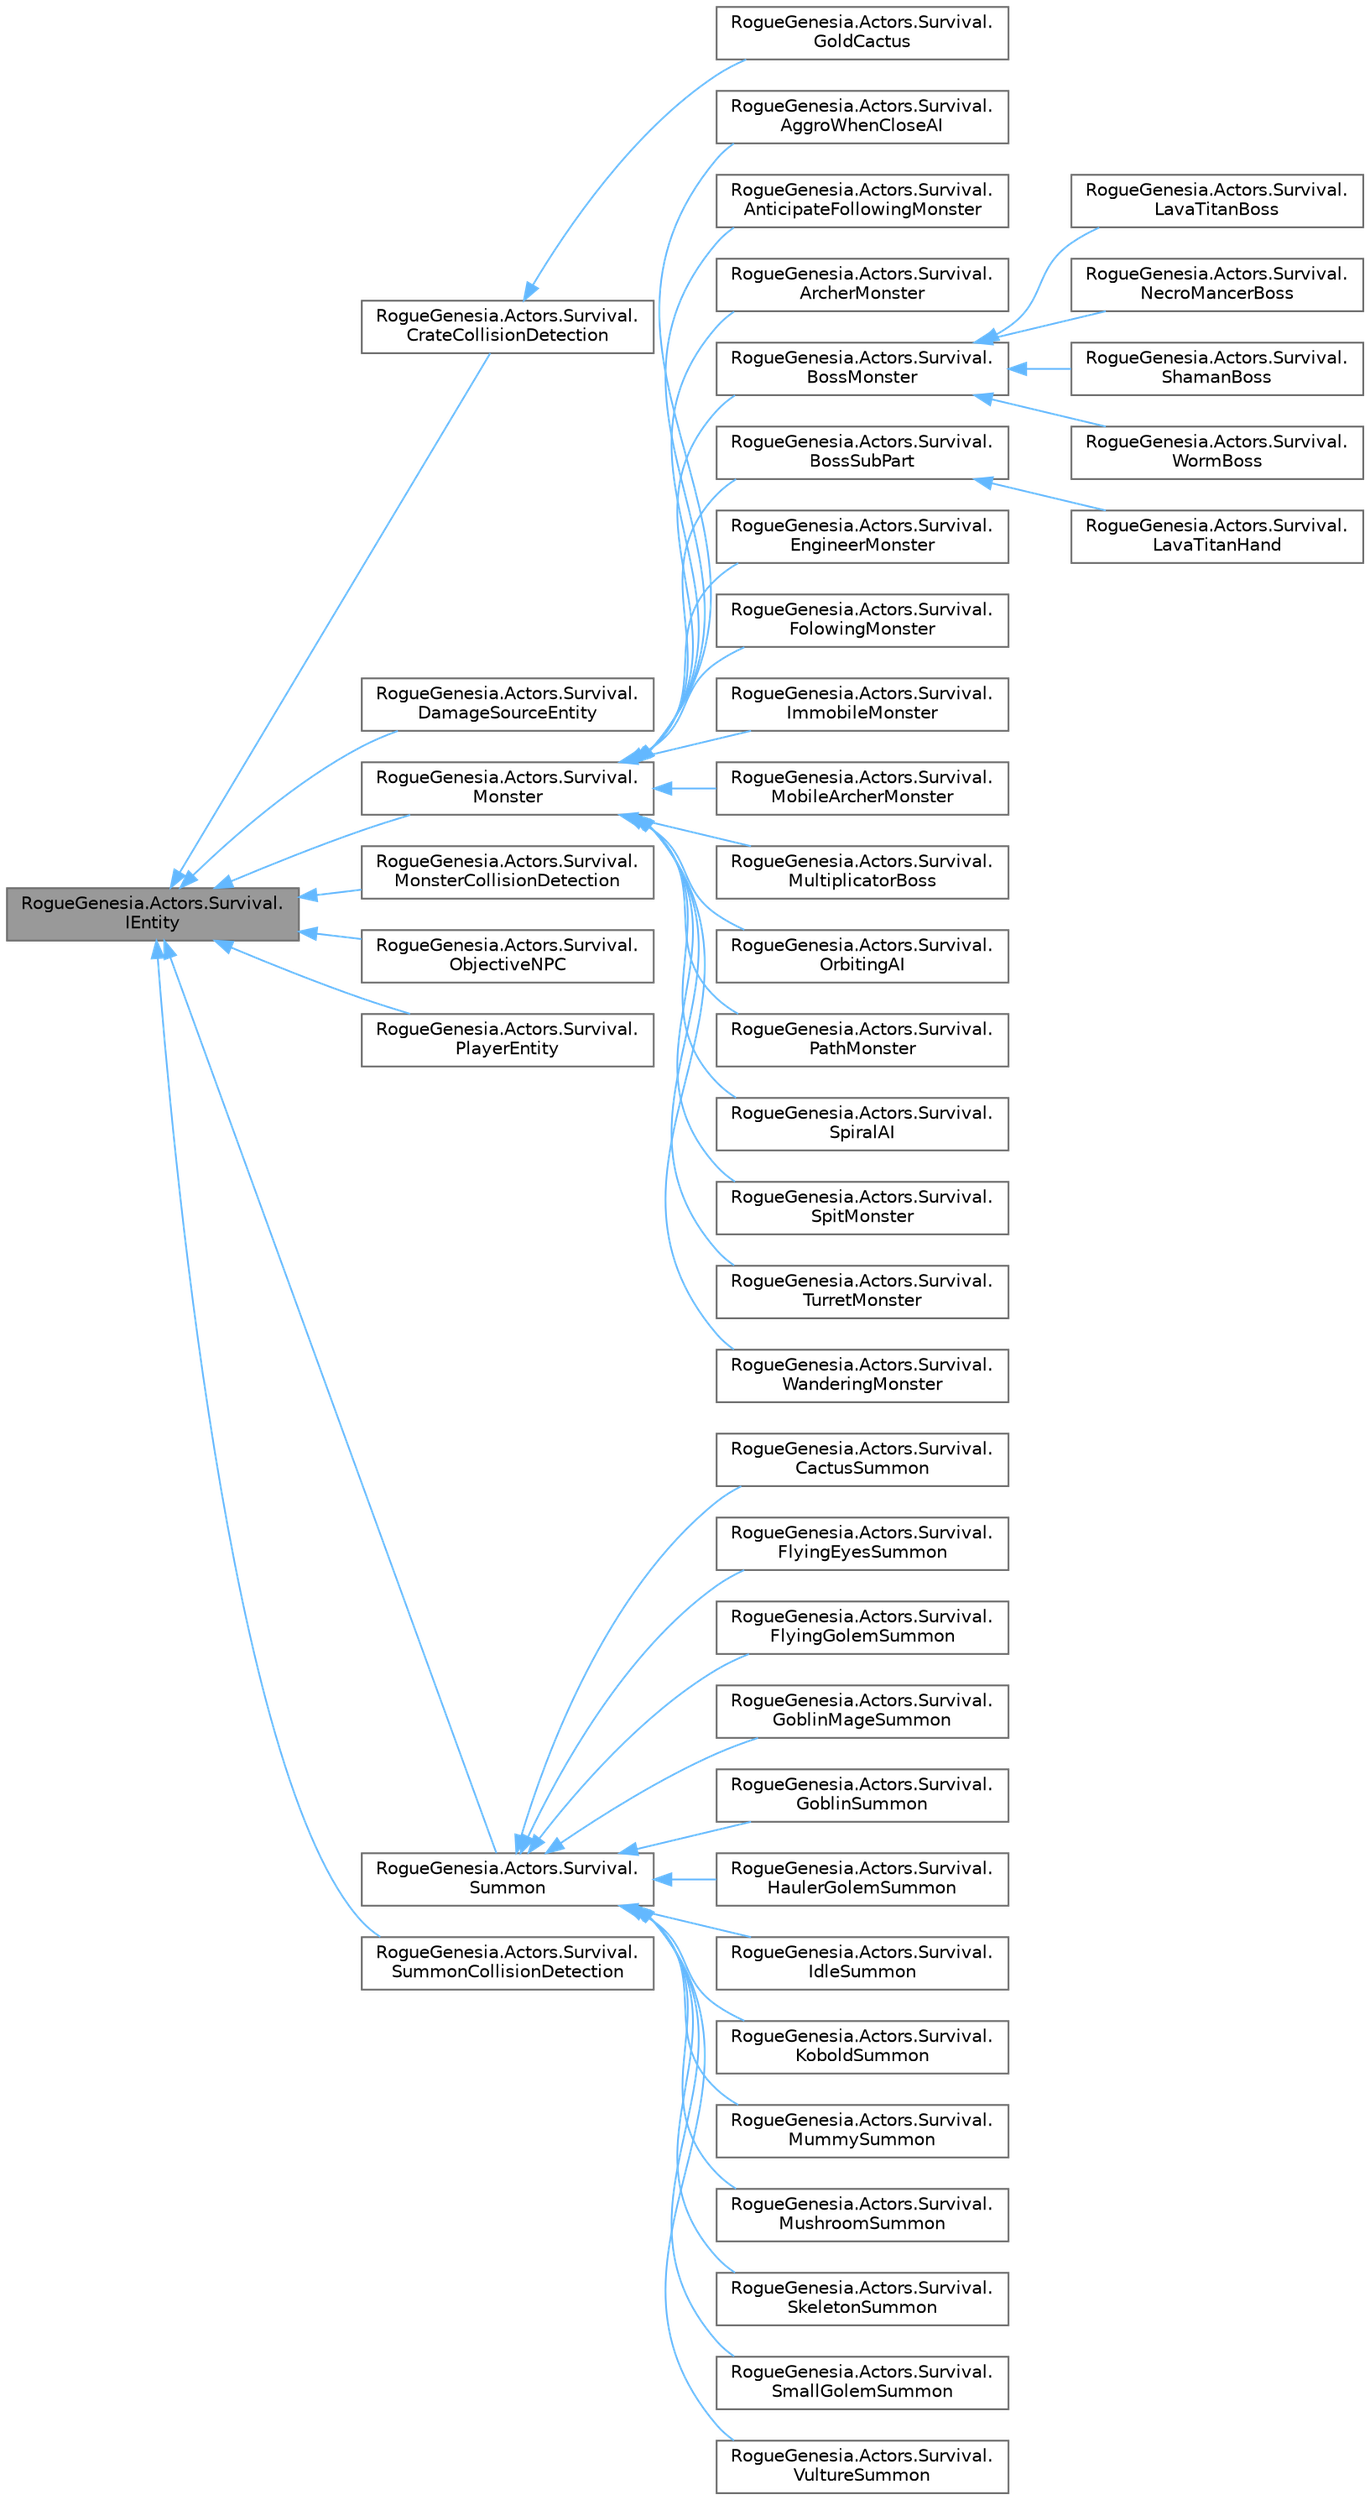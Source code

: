 digraph "RogueGenesia.Actors.Survival.IEntity"
{
 // LATEX_PDF_SIZE
  bgcolor="transparent";
  edge [fontname=Helvetica,fontsize=10,labelfontname=Helvetica,labelfontsize=10];
  node [fontname=Helvetica,fontsize=10,shape=box,height=0.2,width=0.4];
  rankdir="LR";
  Node1 [label="RogueGenesia.Actors.Survival.\lIEntity",height=0.2,width=0.4,color="gray40", fillcolor="grey60", style="filled", fontcolor="black",tooltip=" "];
  Node1 -> Node2 [dir="back",color="steelblue1",style="solid"];
  Node2 [label="RogueGenesia.Actors.Survival.\lCrateCollisionDetection",height=0.2,width=0.4,color="gray40", fillcolor="white", style="filled",URL="$class_rogue_genesia_1_1_actors_1_1_survival_1_1_crate_collision_detection.html",tooltip=" "];
  Node2 -> Node3 [dir="back",color="steelblue1",style="solid"];
  Node3 [label="RogueGenesia.Actors.Survival.\lGoldCactus",height=0.2,width=0.4,color="gray40", fillcolor="white", style="filled",URL="$class_rogue_genesia_1_1_actors_1_1_survival_1_1_gold_cactus.html",tooltip=" "];
  Node1 -> Node4 [dir="back",color="steelblue1",style="solid"];
  Node4 [label="RogueGenesia.Actors.Survival.\lDamageSourceEntity",height=0.2,width=0.4,color="gray40", fillcolor="white", style="filled",URL="$class_rogue_genesia_1_1_actors_1_1_survival_1_1_damage_source_entity.html",tooltip=" "];
  Node1 -> Node5 [dir="back",color="steelblue1",style="solid"];
  Node5 [label="RogueGenesia.Actors.Survival.\lMonster",height=0.2,width=0.4,color="gray40", fillcolor="white", style="filled",URL="$class_rogue_genesia_1_1_actors_1_1_survival_1_1_monster.html",tooltip=" "];
  Node5 -> Node6 [dir="back",color="steelblue1",style="solid"];
  Node6 [label="RogueGenesia.Actors.Survival.\lAggroWhenCloseAI",height=0.2,width=0.4,color="gray40", fillcolor="white", style="filled",URL="$class_rogue_genesia_1_1_actors_1_1_survival_1_1_aggro_when_close_a_i.html",tooltip=" "];
  Node5 -> Node7 [dir="back",color="steelblue1",style="solid"];
  Node7 [label="RogueGenesia.Actors.Survival.\lAnticipateFollowingMonster",height=0.2,width=0.4,color="gray40", fillcolor="white", style="filled",URL="$class_rogue_genesia_1_1_actors_1_1_survival_1_1_anticipate_following_monster.html",tooltip=" "];
  Node5 -> Node8 [dir="back",color="steelblue1",style="solid"];
  Node8 [label="RogueGenesia.Actors.Survival.\lArcherMonster",height=0.2,width=0.4,color="gray40", fillcolor="white", style="filled",URL="$class_rogue_genesia_1_1_actors_1_1_survival_1_1_archer_monster.html",tooltip=" "];
  Node5 -> Node9 [dir="back",color="steelblue1",style="solid"];
  Node9 [label="RogueGenesia.Actors.Survival.\lBossMonster",height=0.2,width=0.4,color="gray40", fillcolor="white", style="filled",URL="$class_rogue_genesia_1_1_actors_1_1_survival_1_1_boss_monster.html",tooltip=" "];
  Node9 -> Node10 [dir="back",color="steelblue1",style="solid"];
  Node10 [label="RogueGenesia.Actors.Survival.\lLavaTitanBoss",height=0.2,width=0.4,color="gray40", fillcolor="white", style="filled",URL="$class_rogue_genesia_1_1_actors_1_1_survival_1_1_lava_titan_boss.html",tooltip=" "];
  Node9 -> Node11 [dir="back",color="steelblue1",style="solid"];
  Node11 [label="RogueGenesia.Actors.Survival.\lNecroMancerBoss",height=0.2,width=0.4,color="gray40", fillcolor="white", style="filled",URL="$class_rogue_genesia_1_1_actors_1_1_survival_1_1_necro_mancer_boss.html",tooltip=" "];
  Node9 -> Node12 [dir="back",color="steelblue1",style="solid"];
  Node12 [label="RogueGenesia.Actors.Survival.\lShamanBoss",height=0.2,width=0.4,color="gray40", fillcolor="white", style="filled",URL="$class_rogue_genesia_1_1_actors_1_1_survival_1_1_shaman_boss.html",tooltip=" "];
  Node9 -> Node13 [dir="back",color="steelblue1",style="solid"];
  Node13 [label="RogueGenesia.Actors.Survival.\lWormBoss",height=0.2,width=0.4,color="gray40", fillcolor="white", style="filled",URL="$class_rogue_genesia_1_1_actors_1_1_survival_1_1_worm_boss.html",tooltip=" "];
  Node5 -> Node14 [dir="back",color="steelblue1",style="solid"];
  Node14 [label="RogueGenesia.Actors.Survival.\lBossSubPart",height=0.2,width=0.4,color="gray40", fillcolor="white", style="filled",URL="$class_rogue_genesia_1_1_actors_1_1_survival_1_1_boss_sub_part.html",tooltip=" "];
  Node14 -> Node15 [dir="back",color="steelblue1",style="solid"];
  Node15 [label="RogueGenesia.Actors.Survival.\lLavaTitanHand",height=0.2,width=0.4,color="gray40", fillcolor="white", style="filled",URL="$class_rogue_genesia_1_1_actors_1_1_survival_1_1_lava_titan_hand.html",tooltip=" "];
  Node5 -> Node16 [dir="back",color="steelblue1",style="solid"];
  Node16 [label="RogueGenesia.Actors.Survival.\lEngineerMonster",height=0.2,width=0.4,color="gray40", fillcolor="white", style="filled",URL="$class_rogue_genesia_1_1_actors_1_1_survival_1_1_engineer_monster.html",tooltip=" "];
  Node5 -> Node17 [dir="back",color="steelblue1",style="solid"];
  Node17 [label="RogueGenesia.Actors.Survival.\lFolowingMonster",height=0.2,width=0.4,color="gray40", fillcolor="white", style="filled",URL="$class_rogue_genesia_1_1_actors_1_1_survival_1_1_folowing_monster.html",tooltip=" "];
  Node5 -> Node18 [dir="back",color="steelblue1",style="solid"];
  Node18 [label="RogueGenesia.Actors.Survival.\lImmobileMonster",height=0.2,width=0.4,color="gray40", fillcolor="white", style="filled",URL="$class_rogue_genesia_1_1_actors_1_1_survival_1_1_immobile_monster.html",tooltip=" "];
  Node5 -> Node19 [dir="back",color="steelblue1",style="solid"];
  Node19 [label="RogueGenesia.Actors.Survival.\lMobileArcherMonster",height=0.2,width=0.4,color="gray40", fillcolor="white", style="filled",URL="$class_rogue_genesia_1_1_actors_1_1_survival_1_1_mobile_archer_monster.html",tooltip=" "];
  Node5 -> Node20 [dir="back",color="steelblue1",style="solid"];
  Node20 [label="RogueGenesia.Actors.Survival.\lMultiplicatorBoss",height=0.2,width=0.4,color="gray40", fillcolor="white", style="filled",URL="$class_rogue_genesia_1_1_actors_1_1_survival_1_1_multiplicator_boss.html",tooltip=" "];
  Node5 -> Node21 [dir="back",color="steelblue1",style="solid"];
  Node21 [label="RogueGenesia.Actors.Survival.\lOrbitingAI",height=0.2,width=0.4,color="gray40", fillcolor="white", style="filled",URL="$class_rogue_genesia_1_1_actors_1_1_survival_1_1_orbiting_a_i.html",tooltip=" "];
  Node5 -> Node22 [dir="back",color="steelblue1",style="solid"];
  Node22 [label="RogueGenesia.Actors.Survival.\lPathMonster",height=0.2,width=0.4,color="gray40", fillcolor="white", style="filled",URL="$class_rogue_genesia_1_1_actors_1_1_survival_1_1_path_monster.html",tooltip=" "];
  Node5 -> Node23 [dir="back",color="steelblue1",style="solid"];
  Node23 [label="RogueGenesia.Actors.Survival.\lSpiralAI",height=0.2,width=0.4,color="gray40", fillcolor="white", style="filled",URL="$class_rogue_genesia_1_1_actors_1_1_survival_1_1_spiral_a_i.html",tooltip=" "];
  Node5 -> Node24 [dir="back",color="steelblue1",style="solid"];
  Node24 [label="RogueGenesia.Actors.Survival.\lSpitMonster",height=0.2,width=0.4,color="gray40", fillcolor="white", style="filled",URL="$class_rogue_genesia_1_1_actors_1_1_survival_1_1_spit_monster.html",tooltip=" "];
  Node5 -> Node25 [dir="back",color="steelblue1",style="solid"];
  Node25 [label="RogueGenesia.Actors.Survival.\lTurretMonster",height=0.2,width=0.4,color="gray40", fillcolor="white", style="filled",URL="$class_rogue_genesia_1_1_actors_1_1_survival_1_1_turret_monster.html",tooltip=" "];
  Node5 -> Node26 [dir="back",color="steelblue1",style="solid"];
  Node26 [label="RogueGenesia.Actors.Survival.\lWanderingMonster",height=0.2,width=0.4,color="gray40", fillcolor="white", style="filled",URL="$class_rogue_genesia_1_1_actors_1_1_survival_1_1_wandering_monster.html",tooltip=" "];
  Node1 -> Node27 [dir="back",color="steelblue1",style="solid"];
  Node27 [label="RogueGenesia.Actors.Survival.\lMonsterCollisionDetection",height=0.2,width=0.4,color="gray40", fillcolor="white", style="filled",URL="$class_rogue_genesia_1_1_actors_1_1_survival_1_1_monster_collision_detection.html",tooltip=" "];
  Node1 -> Node28 [dir="back",color="steelblue1",style="solid"];
  Node28 [label="RogueGenesia.Actors.Survival.\lObjectiveNPC",height=0.2,width=0.4,color="gray40", fillcolor="white", style="filled",URL="$class_rogue_genesia_1_1_actors_1_1_survival_1_1_objective_n_p_c.html",tooltip=" "];
  Node1 -> Node29 [dir="back",color="steelblue1",style="solid"];
  Node29 [label="RogueGenesia.Actors.Survival.\lPlayerEntity",height=0.2,width=0.4,color="gray40", fillcolor="white", style="filled",URL="$class_rogue_genesia_1_1_actors_1_1_survival_1_1_player_entity.html",tooltip=" "];
  Node1 -> Node30 [dir="back",color="steelblue1",style="solid"];
  Node30 [label="RogueGenesia.Actors.Survival.\lSummon",height=0.2,width=0.4,color="gray40", fillcolor="white", style="filled",URL="$class_rogue_genesia_1_1_actors_1_1_survival_1_1_summon.html",tooltip=" "];
  Node30 -> Node31 [dir="back",color="steelblue1",style="solid"];
  Node31 [label="RogueGenesia.Actors.Survival.\lCactusSummon",height=0.2,width=0.4,color="gray40", fillcolor="white", style="filled",URL="$class_rogue_genesia_1_1_actors_1_1_survival_1_1_cactus_summon.html",tooltip=" "];
  Node30 -> Node32 [dir="back",color="steelblue1",style="solid"];
  Node32 [label="RogueGenesia.Actors.Survival.\lFlyingEyesSummon",height=0.2,width=0.4,color="gray40", fillcolor="white", style="filled",URL="$class_rogue_genesia_1_1_actors_1_1_survival_1_1_flying_eyes_summon.html",tooltip=" "];
  Node30 -> Node33 [dir="back",color="steelblue1",style="solid"];
  Node33 [label="RogueGenesia.Actors.Survival.\lFlyingGolemSummon",height=0.2,width=0.4,color="gray40", fillcolor="white", style="filled",URL="$class_rogue_genesia_1_1_actors_1_1_survival_1_1_flying_golem_summon.html",tooltip=" "];
  Node30 -> Node34 [dir="back",color="steelblue1",style="solid"];
  Node34 [label="RogueGenesia.Actors.Survival.\lGoblinMageSummon",height=0.2,width=0.4,color="gray40", fillcolor="white", style="filled",URL="$class_rogue_genesia_1_1_actors_1_1_survival_1_1_goblin_mage_summon.html",tooltip=" "];
  Node30 -> Node35 [dir="back",color="steelblue1",style="solid"];
  Node35 [label="RogueGenesia.Actors.Survival.\lGoblinSummon",height=0.2,width=0.4,color="gray40", fillcolor="white", style="filled",URL="$class_rogue_genesia_1_1_actors_1_1_survival_1_1_goblin_summon.html",tooltip=" "];
  Node30 -> Node36 [dir="back",color="steelblue1",style="solid"];
  Node36 [label="RogueGenesia.Actors.Survival.\lHaulerGolemSummon",height=0.2,width=0.4,color="gray40", fillcolor="white", style="filled",URL="$class_rogue_genesia_1_1_actors_1_1_survival_1_1_hauler_golem_summon.html",tooltip=" "];
  Node30 -> Node37 [dir="back",color="steelblue1",style="solid"];
  Node37 [label="RogueGenesia.Actors.Survival.\lIdleSummon",height=0.2,width=0.4,color="gray40", fillcolor="white", style="filled",URL="$class_rogue_genesia_1_1_actors_1_1_survival_1_1_idle_summon.html",tooltip=" "];
  Node30 -> Node38 [dir="back",color="steelblue1",style="solid"];
  Node38 [label="RogueGenesia.Actors.Survival.\lKoboldSummon",height=0.2,width=0.4,color="gray40", fillcolor="white", style="filled",URL="$class_rogue_genesia_1_1_actors_1_1_survival_1_1_kobold_summon.html",tooltip=" "];
  Node30 -> Node39 [dir="back",color="steelblue1",style="solid"];
  Node39 [label="RogueGenesia.Actors.Survival.\lMummySummon",height=0.2,width=0.4,color="gray40", fillcolor="white", style="filled",URL="$class_rogue_genesia_1_1_actors_1_1_survival_1_1_mummy_summon.html",tooltip=" "];
  Node30 -> Node40 [dir="back",color="steelblue1",style="solid"];
  Node40 [label="RogueGenesia.Actors.Survival.\lMushroomSummon",height=0.2,width=0.4,color="gray40", fillcolor="white", style="filled",URL="$class_rogue_genesia_1_1_actors_1_1_survival_1_1_mushroom_summon.html",tooltip=" "];
  Node30 -> Node41 [dir="back",color="steelblue1",style="solid"];
  Node41 [label="RogueGenesia.Actors.Survival.\lSkeletonSummon",height=0.2,width=0.4,color="gray40", fillcolor="white", style="filled",URL="$class_rogue_genesia_1_1_actors_1_1_survival_1_1_skeleton_summon.html",tooltip=" "];
  Node30 -> Node42 [dir="back",color="steelblue1",style="solid"];
  Node42 [label="RogueGenesia.Actors.Survival.\lSmallGolemSummon",height=0.2,width=0.4,color="gray40", fillcolor="white", style="filled",URL="$class_rogue_genesia_1_1_actors_1_1_survival_1_1_small_golem_summon.html",tooltip=" "];
  Node30 -> Node43 [dir="back",color="steelblue1",style="solid"];
  Node43 [label="RogueGenesia.Actors.Survival.\lVultureSummon",height=0.2,width=0.4,color="gray40", fillcolor="white", style="filled",URL="$class_rogue_genesia_1_1_actors_1_1_survival_1_1_vulture_summon.html",tooltip=" "];
  Node1 -> Node44 [dir="back",color="steelblue1",style="solid"];
  Node44 [label="RogueGenesia.Actors.Survival.\lSummonCollisionDetection",height=0.2,width=0.4,color="gray40", fillcolor="white", style="filled",URL="$class_rogue_genesia_1_1_actors_1_1_survival_1_1_summon_collision_detection.html",tooltip=" "];
}

